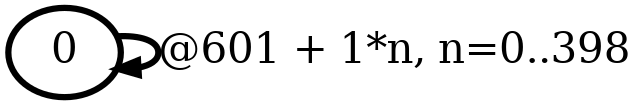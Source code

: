 digraph G {
        node [style=rounded, penwidth=3, fontsize=20, shape=oval];
        "0" -> "0" [label="@601 + 1*n, n=0..398", color=black,arrowsize=1,style=bold,penwidth=3,fontsize=20];
}
